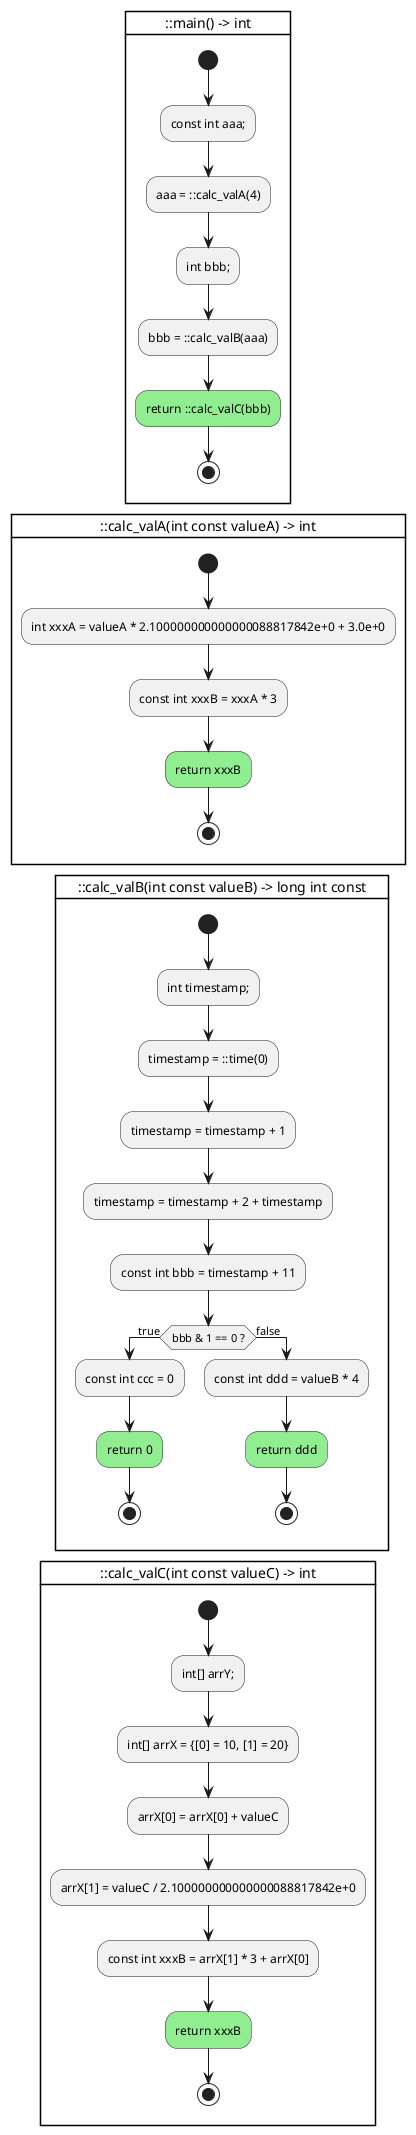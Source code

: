 @startuml

card "::main() -> int" {
    start
    :const int aaa;;
    :aaa = ::calc_valA(4);
    :int bbb;;
    :bbb = ::calc_valB(aaa);
    #lightgreen:return ::calc_valC(bbb);
    stop
}

card "::calc_valA(int const valueA) -> int" {
    start
    :int xxxA = valueA * 2.100000000000000088817842e+0 + 3.0e+0;
    :const int xxxB = xxxA * 3;
    #lightgreen:return xxxB;
    stop
}

card "::calc_valB(int const valueB) -> long int const" {
    start
    :int timestamp;;
    :timestamp = ::time(0);
    :timestamp = timestamp + 1;
    :timestamp = timestamp + 2 + timestamp;
    :const int bbb = timestamp + 11;
    if (bbb & 1 == 0 ?) then (true)
        :const int ccc = 0;
        #lightgreen:return 0;
        stop
    else (false)
        :const int ddd = valueB * 4;
        #lightgreen:return ddd;
        stop
    endif
}

card "::calc_valC(int const valueC) -> int" {
    start
    :int[] arrY;;
    :int[] arrX = {[0] = 10, [1] = 20};
    :arrX[0] = arrX[0] + valueC;
    :arrX[1] = valueC / 2.100000000000000088817842e+0;
    :const int xxxB = arrX[1] * 3 + arrX[0];
    #lightgreen:return xxxB;
    stop
}


@enduml
